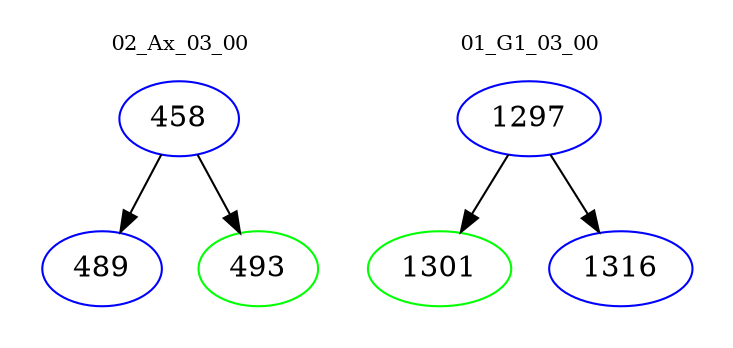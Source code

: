 digraph{
subgraph cluster_0 {
color = white
label = "02_Ax_03_00";
fontsize=10;
T0_458 [label="458", color="blue"]
T0_458 -> T0_489 [color="black"]
T0_489 [label="489", color="blue"]
T0_458 -> T0_493 [color="black"]
T0_493 [label="493", color="green"]
}
subgraph cluster_1 {
color = white
label = "01_G1_03_00";
fontsize=10;
T1_1297 [label="1297", color="blue"]
T1_1297 -> T1_1301 [color="black"]
T1_1301 [label="1301", color="green"]
T1_1297 -> T1_1316 [color="black"]
T1_1316 [label="1316", color="blue"]
}
}

